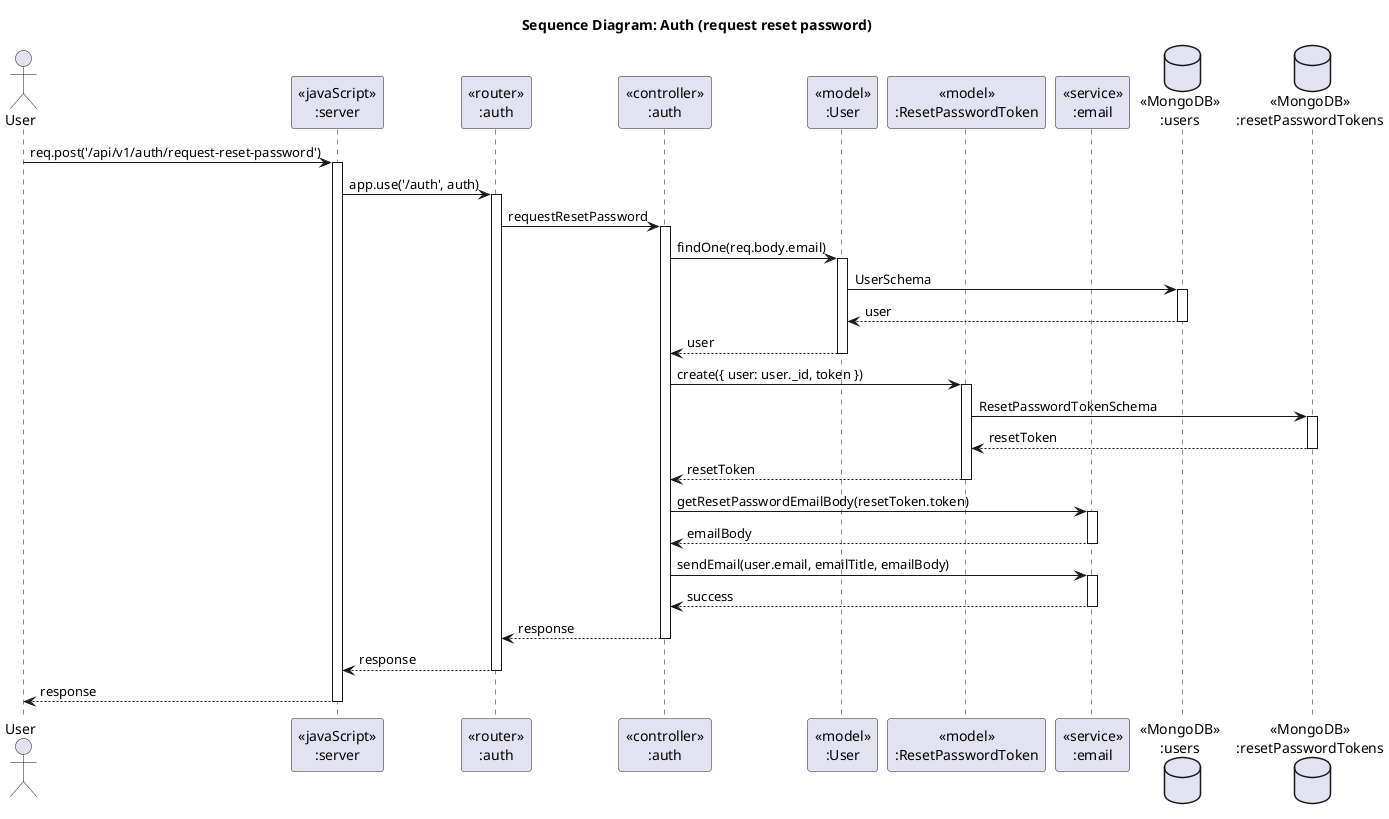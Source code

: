 @startuml auth-request-reset-password
title Sequence Diagram: Auth (request reset password)

actor "User" as User

participant "<<javaScript>>\n:server" as Server
participant "<<router>>\n:auth" as Router
participant "<<controller>>\n:auth" as Controller
participant "<<model>>\n:User" as UserModel
participant "<<model>>\n:ResetPasswordToken" as ResetPasswordTokenModel
participant "<<service>>\n:email" as EmailService
database "<<MongoDB>>\n:users" as UserMongoDB
database "<<MongoDB>>\n:resetPasswordTokens" as ResetPasswordTokenMongoDB

User -> Server : req.post('/api/v1/auth/request-reset-password')
activate Server

Server -> Router : app.use('/auth', auth)
activate Router

Router -> Controller : requestResetPassword
activate Controller

Controller -> UserModel : findOne(req.body.email)
activate UserModel

UserModel -> UserMongoDB : UserSchema
activate UserMongoDB
UserMongoDB --> UserModel : user
deactivate UserMongoDB

UserModel --> Controller : user
deactivate UserModel

Controller -> ResetPasswordTokenModel : create({ user: user._id, token })
activate ResetPasswordTokenModel

ResetPasswordTokenModel -> ResetPasswordTokenMongoDB : ResetPasswordTokenSchema
activate ResetPasswordTokenMongoDB
ResetPasswordTokenMongoDB --> ResetPasswordTokenModel : resetToken
deactivate ResetPasswordTokenMongoDB

ResetPasswordTokenModel --> Controller : resetToken
deactivate ResetPasswordTokenModel

Controller -> EmailService : getResetPasswordEmailBody(resetToken.token)
activate EmailService
EmailService --> Controller : emailBody
deactivate EmailService

Controller -> EmailService : sendEmail(user.email, emailTitle, emailBody)
activate EmailService
EmailService --> Controller : success
deactivate EmailService

Controller --> Router : response
deactivate Controller

Router --> Server : response
deactivate Router

Server --> User : response
deactivate Server

@enduml